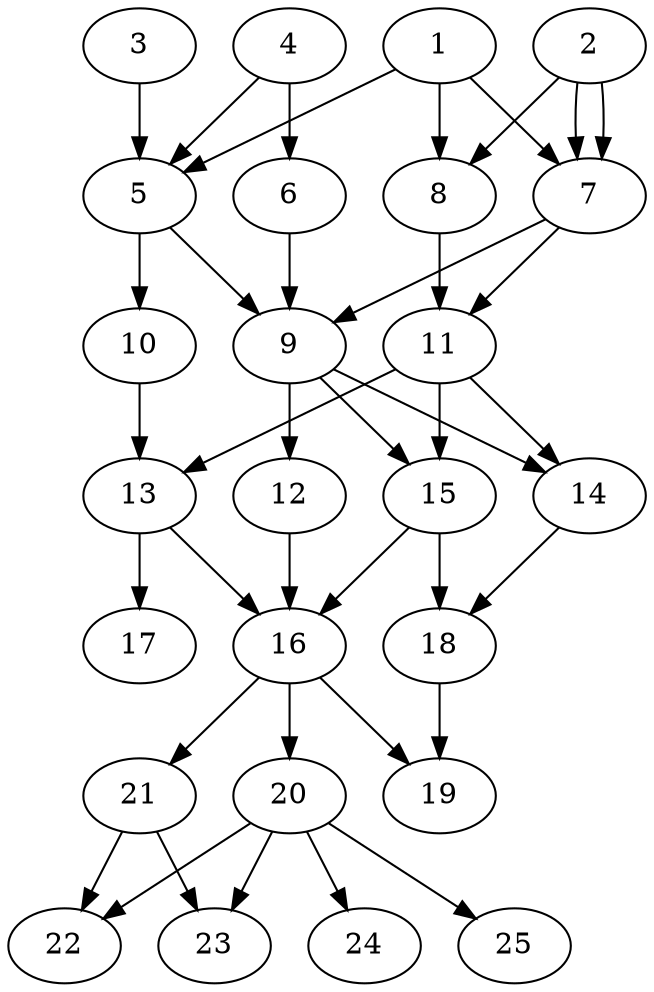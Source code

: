 // DAG automatically generated by daggen at Thu Oct  3 14:00:40 2019
// ./daggen --dot -n 25 --ccr 0.4 --fat 0.5 --regular 0.9 --density 0.6 --mindata 5242880 --maxdata 52428800 
digraph G {
  1 [size="81103360", alpha="0.11", expect_size="32441344"] 
  1 -> 5 [size ="32441344"]
  1 -> 7 [size ="32441344"]
  1 -> 8 [size ="32441344"]
  2 [size="117931520", alpha="0.10", expect_size="47172608"] 
  2 -> 7 [size ="47172608"]
  2 -> 7 [size ="47172608"]
  2 -> 8 [size ="47172608"]
  3 [size="88716800", alpha="0.07", expect_size="35486720"] 
  3 -> 5 [size ="35486720"]
  4 [size="36464640", alpha="0.19", expect_size="14585856"] 
  4 -> 5 [size ="14585856"]
  4 -> 6 [size ="14585856"]
  5 [size="32704000", alpha="0.06", expect_size="13081600"] 
  5 -> 9 [size ="13081600"]
  5 -> 10 [size ="13081600"]
  6 [size="58828800", alpha="0.08", expect_size="23531520"] 
  6 -> 9 [size ="23531520"]
  7 [size="130352640", alpha="0.03", expect_size="52141056"] 
  7 -> 9 [size ="52141056"]
  7 -> 11 [size ="52141056"]
  8 [size="129264640", alpha="0.17", expect_size="51705856"] 
  8 -> 11 [size ="51705856"]
  9 [size="78620160", alpha="0.03", expect_size="31448064"] 
  9 -> 12 [size ="31448064"]
  9 -> 14 [size ="31448064"]
  9 -> 15 [size ="31448064"]
  10 [size="34188800", alpha="0.10", expect_size="13675520"] 
  10 -> 13 [size ="13675520"]
  11 [size="107269120", alpha="0.19", expect_size="42907648"] 
  11 -> 13 [size ="42907648"]
  11 -> 14 [size ="42907648"]
  11 -> 15 [size ="42907648"]
  12 [size="56829440", alpha="0.17", expect_size="22731776"] 
  12 -> 16 [size ="22731776"]
  13 [size="118387200", alpha="0.13", expect_size="47354880"] 
  13 -> 16 [size ="47354880"]
  13 -> 17 [size ="47354880"]
  14 [size="44449280", alpha="0.11", expect_size="17779712"] 
  14 -> 18 [size ="17779712"]
  15 [size="38653440", alpha="0.11", expect_size="15461376"] 
  15 -> 16 [size ="15461376"]
  15 -> 18 [size ="15461376"]
  16 [size="75509760", alpha="0.09", expect_size="30203904"] 
  16 -> 19 [size ="30203904"]
  16 -> 20 [size ="30203904"]
  16 -> 21 [size ="30203904"]
  17 [size="120064000", alpha="0.18", expect_size="48025600"] 
  18 [size="21591040", alpha="0.18", expect_size="8636416"] 
  18 -> 19 [size ="8636416"]
  19 [size="122304000", alpha="0.17", expect_size="48921600"] 
  20 [size="24074240", alpha="0.01", expect_size="9629696"] 
  20 -> 22 [size ="9629696"]
  20 -> 23 [size ="9629696"]
  20 -> 24 [size ="9629696"]
  20 -> 25 [size ="9629696"]
  21 [size="85880320", alpha="0.17", expect_size="34352128"] 
  21 -> 22 [size ="34352128"]
  21 -> 23 [size ="34352128"]
  22 [size="77370880", alpha="0.11", expect_size="30948352"] 
  23 [size="59389440", alpha="0.17", expect_size="23755776"] 
  24 [size="17397760", alpha="0.08", expect_size="6959104"] 
  25 [size="80279040", alpha="0.02", expect_size="32111616"] 
}
